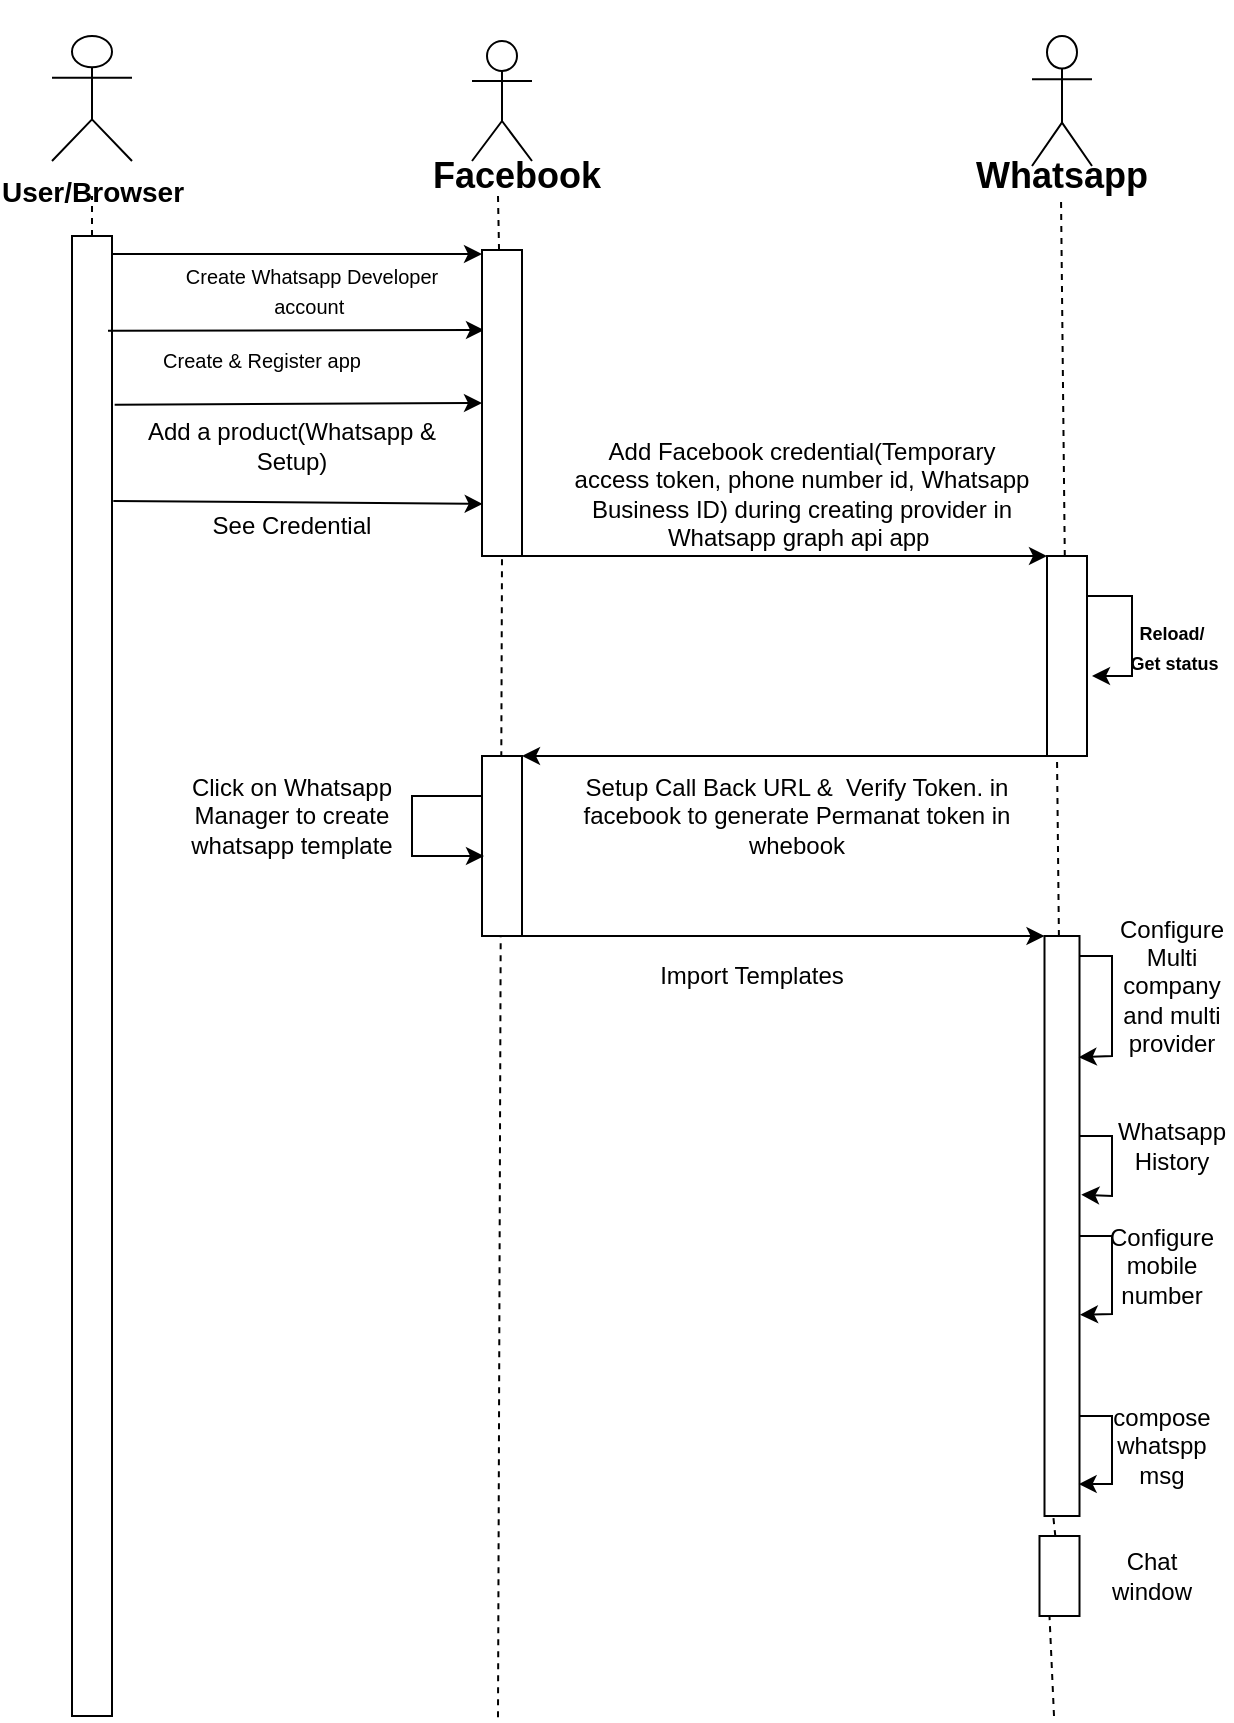 <mxfile version="21.6.1" type="device">
  <diagram name="Page-1" id="0TgK_A-6iyX0akKdP8mP">
    <mxGraphModel dx="794" dy="470" grid="1" gridSize="10" guides="1" tooltips="1" connect="1" arrows="1" fold="1" page="1" pageScale="1" pageWidth="690" pageHeight="980" math="0" shadow="0">
      <root>
        <mxCell id="0" />
        <mxCell id="1" parent="0" />
        <mxCell id="DJk8aG4OhRuYf08iFIVC-24" value="" style="endArrow=none;dashed=1;html=1;rounded=0;entryX=0.5;entryY=1;entryDx=0;entryDy=0;" edge="1" parent="1">
          <mxGeometry width="50" height="50" relative="1" as="geometry">
            <mxPoint x="607.026" y="400" as="sourcePoint" />
            <mxPoint x="604.5" y="160" as="targetPoint" />
          </mxGeometry>
        </mxCell>
        <mxCell id="DJk8aG4OhRuYf08iFIVC-27" value="" style="shape=umlActor;verticalLabelPosition=bottom;verticalAlign=top;html=1;outlineConnect=0;" vertex="1" parent="1">
          <mxGeometry x="310" y="82.5" width="30" height="60" as="geometry" />
        </mxCell>
        <mxCell id="DJk8aG4OhRuYf08iFIVC-32" value="" style="shape=image;html=1;verticalAlign=top;verticalLabelPosition=bottom;labelBackgroundColor=#ffffff;imageAspect=0;aspect=fixed;image=https://cdn2.iconfinder.com/data/icons/social-media-2285/512/1_Facebook_colored_svg_copy-128.png" vertex="1" parent="1">
          <mxGeometry x="310" y="67.5" width="30" height="30" as="geometry" />
        </mxCell>
        <mxCell id="DJk8aG4OhRuYf08iFIVC-33" value="&lt;font style=&quot;font-size: 18px;&quot;&gt;&lt;b&gt;Facebook&amp;nbsp;&lt;/b&gt;&lt;/font&gt;" style="text;html=1;strokeColor=none;fillColor=none;align=center;verticalAlign=middle;whiteSpace=wrap;rounded=0;" vertex="1" parent="1">
          <mxGeometry x="270" y="135" width="130" height="30" as="geometry" />
        </mxCell>
        <mxCell id="DJk8aG4OhRuYf08iFIVC-36" value="" style="shape=umlActor;verticalLabelPosition=bottom;verticalAlign=top;html=1;outlineConnect=0;" vertex="1" parent="1">
          <mxGeometry x="590" y="80" width="30" height="65" as="geometry" />
        </mxCell>
        <mxCell id="DJk8aG4OhRuYf08iFIVC-38" value="" style="shape=image;html=1;verticalAlign=top;verticalLabelPosition=bottom;labelBackgroundColor=#ffffff;imageAspect=0;aspect=fixed;image=https://cdn3.iconfinder.com/data/icons/2018-social-media-logotypes/1000/2018_social_media_popular_app_logo-whatsapp-128.png" vertex="1" parent="1">
          <mxGeometry x="590" y="62.5" width="35" height="35" as="geometry" />
        </mxCell>
        <mxCell id="DJk8aG4OhRuYf08iFIVC-39" value="&lt;font style=&quot;font-size: 18px;&quot;&gt;&lt;b&gt;Whatsapp&lt;/b&gt;&lt;/font&gt;" style="text;html=1;strokeColor=none;fillColor=none;align=center;verticalAlign=middle;whiteSpace=wrap;rounded=0;" vertex="1" parent="1">
          <mxGeometry x="565" y="130" width="80" height="40" as="geometry" />
        </mxCell>
        <mxCell id="DJk8aG4OhRuYf08iFIVC-43" value="&lt;font style=&quot;font-size: 10px;&quot;&gt;Create Whatsapp Developer account&amp;nbsp;&lt;/font&gt;" style="text;html=1;strokeColor=none;fillColor=none;align=center;verticalAlign=middle;whiteSpace=wrap;rounded=0;" vertex="1" parent="1">
          <mxGeometry x="150" y="187" width="160" height="40" as="geometry" />
        </mxCell>
        <mxCell id="DJk8aG4OhRuYf08iFIVC-51" value="&lt;font style=&quot;font-size: 10px;&quot;&gt;Create &amp;amp; Register app&lt;/font&gt;" style="text;html=1;strokeColor=none;fillColor=none;align=center;verticalAlign=middle;whiteSpace=wrap;rounded=0;" vertex="1" parent="1">
          <mxGeometry x="140" y="227" width="130" height="30" as="geometry" />
        </mxCell>
        <mxCell id="DJk8aG4OhRuYf08iFIVC-54" value="&lt;b&gt;&lt;font style=&quot;font-size: 14px;&quot;&gt;User/Browser&lt;/font&gt;&lt;/b&gt;" style="shape=umlActor;verticalLabelPosition=bottom;verticalAlign=top;html=1;outlineConnect=0;" vertex="1" parent="1">
          <mxGeometry x="100" y="80" width="40" height="62.5" as="geometry" />
        </mxCell>
        <mxCell id="DJk8aG4OhRuYf08iFIVC-58" value="" style="rounded=0;whiteSpace=wrap;html=1;" vertex="1" parent="1">
          <mxGeometry x="110" y="180" width="20" height="740" as="geometry" />
        </mxCell>
        <mxCell id="DJk8aG4OhRuYf08iFIVC-61" value="" style="endArrow=none;dashed=1;html=1;rounded=0;" edge="1" parent="1">
          <mxGeometry width="50" height="50" relative="1" as="geometry">
            <mxPoint x="120" y="180" as="sourcePoint" />
            <mxPoint x="120" y="160" as="targetPoint" />
          </mxGeometry>
        </mxCell>
        <mxCell id="DJk8aG4OhRuYf08iFIVC-69" value="" style="endArrow=classic;html=1;rounded=0;entryX=0;entryY=0;entryDx=0;entryDy=0;exitX=1;exitY=0;exitDx=0;exitDy=0;exitPerimeter=0;" edge="1" parent="1">
          <mxGeometry width="50" height="50" relative="1" as="geometry">
            <mxPoint x="130" y="189" as="sourcePoint" />
            <mxPoint x="315" y="189" as="targetPoint" />
          </mxGeometry>
        </mxCell>
        <mxCell id="DJk8aG4OhRuYf08iFIVC-70" value="" style="endArrow=classic;html=1;rounded=0;exitX=0.9;exitY=0.064;exitDx=0;exitDy=0;exitPerimeter=0;" edge="1" parent="1" source="DJk8aG4OhRuYf08iFIVC-58">
          <mxGeometry width="50" height="50" relative="1" as="geometry">
            <mxPoint x="320" y="340" as="sourcePoint" />
            <mxPoint x="316" y="227" as="targetPoint" />
          </mxGeometry>
        </mxCell>
        <mxCell id="DJk8aG4OhRuYf08iFIVC-71" value="" style="endArrow=classic;html=1;rounded=0;exitX=1.067;exitY=0.114;exitDx=0;exitDy=0;exitPerimeter=0;entryX=0;entryY=0.5;entryDx=0;entryDy=0;" edge="1" parent="1" source="DJk8aG4OhRuYf08iFIVC-58">
          <mxGeometry width="50" height="50" relative="1" as="geometry">
            <mxPoint x="320" y="460" as="sourcePoint" />
            <mxPoint x="315" y="263.5" as="targetPoint" />
          </mxGeometry>
        </mxCell>
        <mxCell id="DJk8aG4OhRuYf08iFIVC-72" value="Add a product(Whatsapp &amp;amp; Setup)" style="text;html=1;strokeColor=none;fillColor=none;align=center;verticalAlign=middle;whiteSpace=wrap;rounded=0;" vertex="1" parent="1">
          <mxGeometry x="130" y="270" width="180" height="30" as="geometry" />
        </mxCell>
        <mxCell id="DJk8aG4OhRuYf08iFIVC-73" value="" style="endArrow=classic;html=1;rounded=0;exitX=1.033;exitY=0.179;exitDx=0;exitDy=0;exitPerimeter=0;entryX=0.017;entryY=0.83;entryDx=0;entryDy=0;entryPerimeter=0;" edge="1" parent="1" source="DJk8aG4OhRuYf08iFIVC-58">
          <mxGeometry width="50" height="50" relative="1" as="geometry">
            <mxPoint x="320" y="360" as="sourcePoint" />
            <mxPoint x="315.34" y="313.99" as="targetPoint" />
          </mxGeometry>
        </mxCell>
        <mxCell id="DJk8aG4OhRuYf08iFIVC-74" value="See Credential" style="text;html=1;strokeColor=none;fillColor=none;align=center;verticalAlign=middle;whiteSpace=wrap;rounded=0;" vertex="1" parent="1">
          <mxGeometry x="145" y="310" width="150" height="30" as="geometry" />
        </mxCell>
        <mxCell id="DJk8aG4OhRuYf08iFIVC-75" value="" style="endArrow=classic;html=1;rounded=0;entryX=0;entryY=0;entryDx=0;entryDy=0;" edge="1" parent="1" target="DJk8aG4OhRuYf08iFIVC-77">
          <mxGeometry width="50" height="50" relative="1" as="geometry">
            <mxPoint x="335" y="340" as="sourcePoint" />
            <mxPoint x="590" y="340" as="targetPoint" />
          </mxGeometry>
        </mxCell>
        <mxCell id="DJk8aG4OhRuYf08iFIVC-76" value="Add Facebook credential(Temporary access token, phone number id, Whatsapp Business ID) during creating provider in Whatsapp graph api app&amp;nbsp;" style="text;html=1;strokeColor=none;fillColor=none;align=center;verticalAlign=middle;whiteSpace=wrap;rounded=0;" vertex="1" parent="1">
          <mxGeometry x="360" y="294" width="230" height="30" as="geometry" />
        </mxCell>
        <mxCell id="DJk8aG4OhRuYf08iFIVC-101" style="edgeStyle=orthogonalEdgeStyle;rounded=0;orthogonalLoop=1;jettySize=auto;html=1;entryX=1;entryY=0;entryDx=0;entryDy=0;" edge="1" parent="1" source="DJk8aG4OhRuYf08iFIVC-77" target="DJk8aG4OhRuYf08iFIVC-96">
          <mxGeometry relative="1" as="geometry">
            <Array as="points">
              <mxPoint x="460" y="440" />
              <mxPoint x="460" y="440" />
            </Array>
          </mxGeometry>
        </mxCell>
        <mxCell id="DJk8aG4OhRuYf08iFIVC-77" value="" style="rounded=0;whiteSpace=wrap;html=1;" vertex="1" parent="1">
          <mxGeometry x="597.5" y="340" width="20" height="100" as="geometry" />
        </mxCell>
        <mxCell id="DJk8aG4OhRuYf08iFIVC-83" value="" style="endArrow=none;dashed=1;html=1;rounded=0;entryX=0.25;entryY=1;entryDx=0;entryDy=0;" edge="1" parent="1" source="DJk8aG4OhRuYf08iFIVC-106" target="DJk8aG4OhRuYf08iFIVC-77">
          <mxGeometry width="50" height="50" relative="1" as="geometry">
            <mxPoint x="605" y="960" as="sourcePoint" />
            <mxPoint x="607.5" y="490" as="targetPoint" />
          </mxGeometry>
        </mxCell>
        <mxCell id="DJk8aG4OhRuYf08iFIVC-86" value="&lt;font style=&quot;font-size: 9px;&quot;&gt;&lt;b&gt;Reload/&lt;br&gt;&amp;nbsp;Get status&lt;/b&gt;&lt;/font&gt;" style="text;html=1;strokeColor=none;fillColor=none;align=center;verticalAlign=middle;whiteSpace=wrap;rounded=0;" vertex="1" parent="1">
          <mxGeometry x="630" y="370" width="60" height="30" as="geometry" />
        </mxCell>
        <mxCell id="DJk8aG4OhRuYf08iFIVC-89" value="" style="endArrow=none;dashed=1;html=1;rounded=0;" edge="1" parent="1" source="DJk8aG4OhRuYf08iFIVC-90">
          <mxGeometry width="50" height="50" relative="1" as="geometry">
            <mxPoint x="323" y="920.667" as="sourcePoint" />
            <mxPoint x="323" y="160" as="targetPoint" />
          </mxGeometry>
        </mxCell>
        <mxCell id="DJk8aG4OhRuYf08iFIVC-91" value="" style="endArrow=none;dashed=1;html=1;rounded=0;" edge="1" parent="1" target="DJk8aG4OhRuYf08iFIVC-90">
          <mxGeometry width="50" height="50" relative="1" as="geometry">
            <mxPoint x="325" y="227" as="sourcePoint" />
            <mxPoint x="323" y="160" as="targetPoint" />
          </mxGeometry>
        </mxCell>
        <mxCell id="DJk8aG4OhRuYf08iFIVC-90" value="" style="rounded=0;whiteSpace=wrap;html=1;" vertex="1" parent="1">
          <mxGeometry x="315" y="187" width="20" height="153" as="geometry" />
        </mxCell>
        <mxCell id="DJk8aG4OhRuYf08iFIVC-93" value="" style="endArrow=none;dashed=1;html=1;rounded=0;entryX=0.5;entryY=1;entryDx=0;entryDy=0;" edge="1" parent="1" target="DJk8aG4OhRuYf08iFIVC-90">
          <mxGeometry width="50" height="50" relative="1" as="geometry">
            <mxPoint x="323" y="920.667" as="sourcePoint" />
            <mxPoint x="324.966" y="250" as="targetPoint" />
          </mxGeometry>
        </mxCell>
        <mxCell id="DJk8aG4OhRuYf08iFIVC-96" value="" style="rounded=0;whiteSpace=wrap;html=1;" vertex="1" parent="1">
          <mxGeometry x="315" y="440" width="20" height="90" as="geometry" />
        </mxCell>
        <mxCell id="DJk8aG4OhRuYf08iFIVC-99" value="" style="endArrow=classic;html=1;rounded=0;" edge="1" parent="1">
          <mxGeometry width="50" height="50" relative="1" as="geometry">
            <mxPoint x="617.5" y="360" as="sourcePoint" />
            <mxPoint x="620" y="400" as="targetPoint" />
            <Array as="points">
              <mxPoint x="640" y="360" />
              <mxPoint x="640" y="400" />
            </Array>
          </mxGeometry>
        </mxCell>
        <mxCell id="DJk8aG4OhRuYf08iFIVC-102" value="&lt;p class=&quot;MsoNormal&quot;&gt;Setup Call Back URL &amp;amp; &amp;nbsp;Verify Token. in facebook to generate Permanat token in whebook&lt;/p&gt;" style="text;html=1;strokeColor=none;fillColor=none;align=center;verticalAlign=middle;whiteSpace=wrap;rounded=0;" vertex="1" parent="1">
          <mxGeometry x="360" y="455" width="225" height="30" as="geometry" />
        </mxCell>
        <mxCell id="DJk8aG4OhRuYf08iFIVC-103" style="edgeStyle=orthogonalEdgeStyle;rounded=0;orthogonalLoop=1;jettySize=auto;html=1;" edge="1" parent="1" source="DJk8aG4OhRuYf08iFIVC-96">
          <mxGeometry relative="1" as="geometry">
            <mxPoint x="316" y="490" as="targetPoint" />
            <Array as="points">
              <mxPoint x="280" y="460" />
              <mxPoint x="280" y="490" />
            </Array>
          </mxGeometry>
        </mxCell>
        <mxCell id="DJk8aG4OhRuYf08iFIVC-105" value="Click on Whatsapp Manager to create whatsapp template" style="text;html=1;strokeColor=none;fillColor=none;align=center;verticalAlign=middle;whiteSpace=wrap;rounded=0;" vertex="1" parent="1">
          <mxGeometry x="155" y="455" width="130" height="30" as="geometry" />
        </mxCell>
        <mxCell id="DJk8aG4OhRuYf08iFIVC-107" value="" style="endArrow=none;dashed=1;html=1;rounded=0;entryX=0.25;entryY=1;entryDx=0;entryDy=0;" edge="1" parent="1" source="DJk8aG4OhRuYf08iFIVC-125" target="DJk8aG4OhRuYf08iFIVC-106">
          <mxGeometry width="50" height="50" relative="1" as="geometry">
            <mxPoint x="601" y="920" as="sourcePoint" />
            <mxPoint x="603" y="440" as="targetPoint" />
          </mxGeometry>
        </mxCell>
        <mxCell id="DJk8aG4OhRuYf08iFIVC-106" value="" style="rounded=0;whiteSpace=wrap;html=1;" vertex="1" parent="1">
          <mxGeometry x="596.25" y="530" width="17.5" height="290" as="geometry" />
        </mxCell>
        <mxCell id="DJk8aG4OhRuYf08iFIVC-111" value="" style="endArrow=classic;html=1;rounded=0;entryX=0;entryY=0;entryDx=0;entryDy=0;" edge="1" parent="1" target="DJk8aG4OhRuYf08iFIVC-106">
          <mxGeometry width="50" height="50" relative="1" as="geometry">
            <mxPoint x="335" y="530" as="sourcePoint" />
            <mxPoint x="385" y="480" as="targetPoint" />
          </mxGeometry>
        </mxCell>
        <mxCell id="DJk8aG4OhRuYf08iFIVC-112" value="Import Templates" style="text;html=1;strokeColor=none;fillColor=none;align=center;verticalAlign=middle;whiteSpace=wrap;rounded=0;" vertex="1" parent="1">
          <mxGeometry x="380" y="535" width="140" height="30" as="geometry" />
        </mxCell>
        <mxCell id="DJk8aG4OhRuYf08iFIVC-114" value="Configure Multi company and multi provider" style="text;html=1;strokeColor=none;fillColor=none;align=center;verticalAlign=middle;whiteSpace=wrap;rounded=0;" vertex="1" parent="1">
          <mxGeometry x="630" y="540" width="60" height="30" as="geometry" />
        </mxCell>
        <mxCell id="DJk8aG4OhRuYf08iFIVC-117" value="Whatsapp History" style="text;html=1;strokeColor=none;fillColor=none;align=center;verticalAlign=middle;whiteSpace=wrap;rounded=0;" vertex="1" parent="1">
          <mxGeometry x="630" y="620" width="60" height="30" as="geometry" />
        </mxCell>
        <mxCell id="DJk8aG4OhRuYf08iFIVC-118" value="Configure mobile number" style="text;html=1;strokeColor=none;fillColor=none;align=center;verticalAlign=middle;whiteSpace=wrap;rounded=0;" vertex="1" parent="1">
          <mxGeometry x="625" y="680" width="60" height="30" as="geometry" />
        </mxCell>
        <mxCell id="DJk8aG4OhRuYf08iFIVC-119" value="compose whatspp msg" style="text;html=1;strokeColor=none;fillColor=none;align=center;verticalAlign=middle;whiteSpace=wrap;rounded=0;" vertex="1" parent="1">
          <mxGeometry x="625" y="770" width="60" height="30" as="geometry" />
        </mxCell>
        <mxCell id="DJk8aG4OhRuYf08iFIVC-120" value="" style="endArrow=classic;html=1;rounded=0;entryX=0.976;entryY=0.209;entryDx=0;entryDy=0;entryPerimeter=0;" edge="1" parent="1" target="DJk8aG4OhRuYf08iFIVC-106">
          <mxGeometry width="50" height="50" relative="1" as="geometry">
            <mxPoint x="613.75" y="540" as="sourcePoint" />
            <mxPoint x="620" y="590" as="targetPoint" />
            <Array as="points">
              <mxPoint x="630" y="540" />
              <mxPoint x="630" y="590" />
            </Array>
          </mxGeometry>
        </mxCell>
        <mxCell id="DJk8aG4OhRuYf08iFIVC-121" value="" style="endArrow=classic;html=1;rounded=0;entryX=1.052;entryY=0.446;entryDx=0;entryDy=0;entryPerimeter=0;" edge="1" parent="1" target="DJk8aG4OhRuYf08iFIVC-106">
          <mxGeometry width="50" height="50" relative="1" as="geometry">
            <mxPoint x="613.75" y="630" as="sourcePoint" />
            <mxPoint x="663.75" y="580" as="targetPoint" />
            <Array as="points">
              <mxPoint x="630" y="630" />
              <mxPoint x="630" y="660" />
            </Array>
          </mxGeometry>
        </mxCell>
        <mxCell id="DJk8aG4OhRuYf08iFIVC-122" value="" style="endArrow=classic;html=1;rounded=0;entryX=1.014;entryY=0.653;entryDx=0;entryDy=0;entryPerimeter=0;" edge="1" parent="1" target="DJk8aG4OhRuYf08iFIVC-106">
          <mxGeometry width="50" height="50" relative="1" as="geometry">
            <mxPoint x="613.75" y="680" as="sourcePoint" />
            <mxPoint x="663.75" y="630" as="targetPoint" />
            <Array as="points">
              <mxPoint x="630" y="680" />
              <mxPoint x="630" y="719" />
            </Array>
          </mxGeometry>
        </mxCell>
        <mxCell id="DJk8aG4OhRuYf08iFIVC-123" value="" style="endArrow=classic;html=1;rounded=0;entryX=0.976;entryY=0.945;entryDx=0;entryDy=0;entryPerimeter=0;" edge="1" parent="1" target="DJk8aG4OhRuYf08iFIVC-106">
          <mxGeometry width="50" height="50" relative="1" as="geometry">
            <mxPoint x="613.75" y="770" as="sourcePoint" />
            <mxPoint x="663.75" y="720" as="targetPoint" />
            <Array as="points">
              <mxPoint x="630" y="770" />
              <mxPoint x="630" y="804" />
            </Array>
          </mxGeometry>
        </mxCell>
        <mxCell id="DJk8aG4OhRuYf08iFIVC-126" value="" style="endArrow=none;dashed=1;html=1;rounded=0;entryX=0.25;entryY=1;entryDx=0;entryDy=0;" edge="1" parent="1" target="DJk8aG4OhRuYf08iFIVC-125">
          <mxGeometry width="50" height="50" relative="1" as="geometry">
            <mxPoint x="601" y="920" as="sourcePoint" />
            <mxPoint x="601" y="820" as="targetPoint" />
          </mxGeometry>
        </mxCell>
        <mxCell id="DJk8aG4OhRuYf08iFIVC-125" value="" style="rounded=0;whiteSpace=wrap;html=1;" vertex="1" parent="1">
          <mxGeometry x="593.75" y="830" width="20" height="40" as="geometry" />
        </mxCell>
        <mxCell id="DJk8aG4OhRuYf08iFIVC-127" value="Chat window" style="text;html=1;strokeColor=none;fillColor=none;align=center;verticalAlign=middle;whiteSpace=wrap;rounded=0;" vertex="1" parent="1">
          <mxGeometry x="620" y="835" width="60" height="30" as="geometry" />
        </mxCell>
      </root>
    </mxGraphModel>
  </diagram>
</mxfile>
